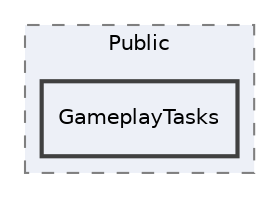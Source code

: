 digraph "Source/GKAbility/Public/GameplayTasks"
{
 // LATEX_PDF_SIZE
  edge [fontname="Helvetica",fontsize="10",labelfontname="Helvetica",labelfontsize="10"];
  node [fontname="Helvetica",fontsize="10",shape=record];
  compound=true
  subgraph clusterdir_9b2858cc452508f4e514ff18cb2eb58e {
    graph [ bgcolor="#edf0f7", pencolor="grey50", style="filled,dashed,", label="Public", fontname="Helvetica", fontsize="10", URL="dir_9b2858cc452508f4e514ff18cb2eb58e.html"]
  dir_f6884c255a72b97c6d1738a6104de8c0 [shape=box, label="GameplayTasks", style="filled,bold,", fillcolor="#edf0f7", color="grey25", URL="dir_f6884c255a72b97c6d1738a6104de8c0.html"];
  }
}
